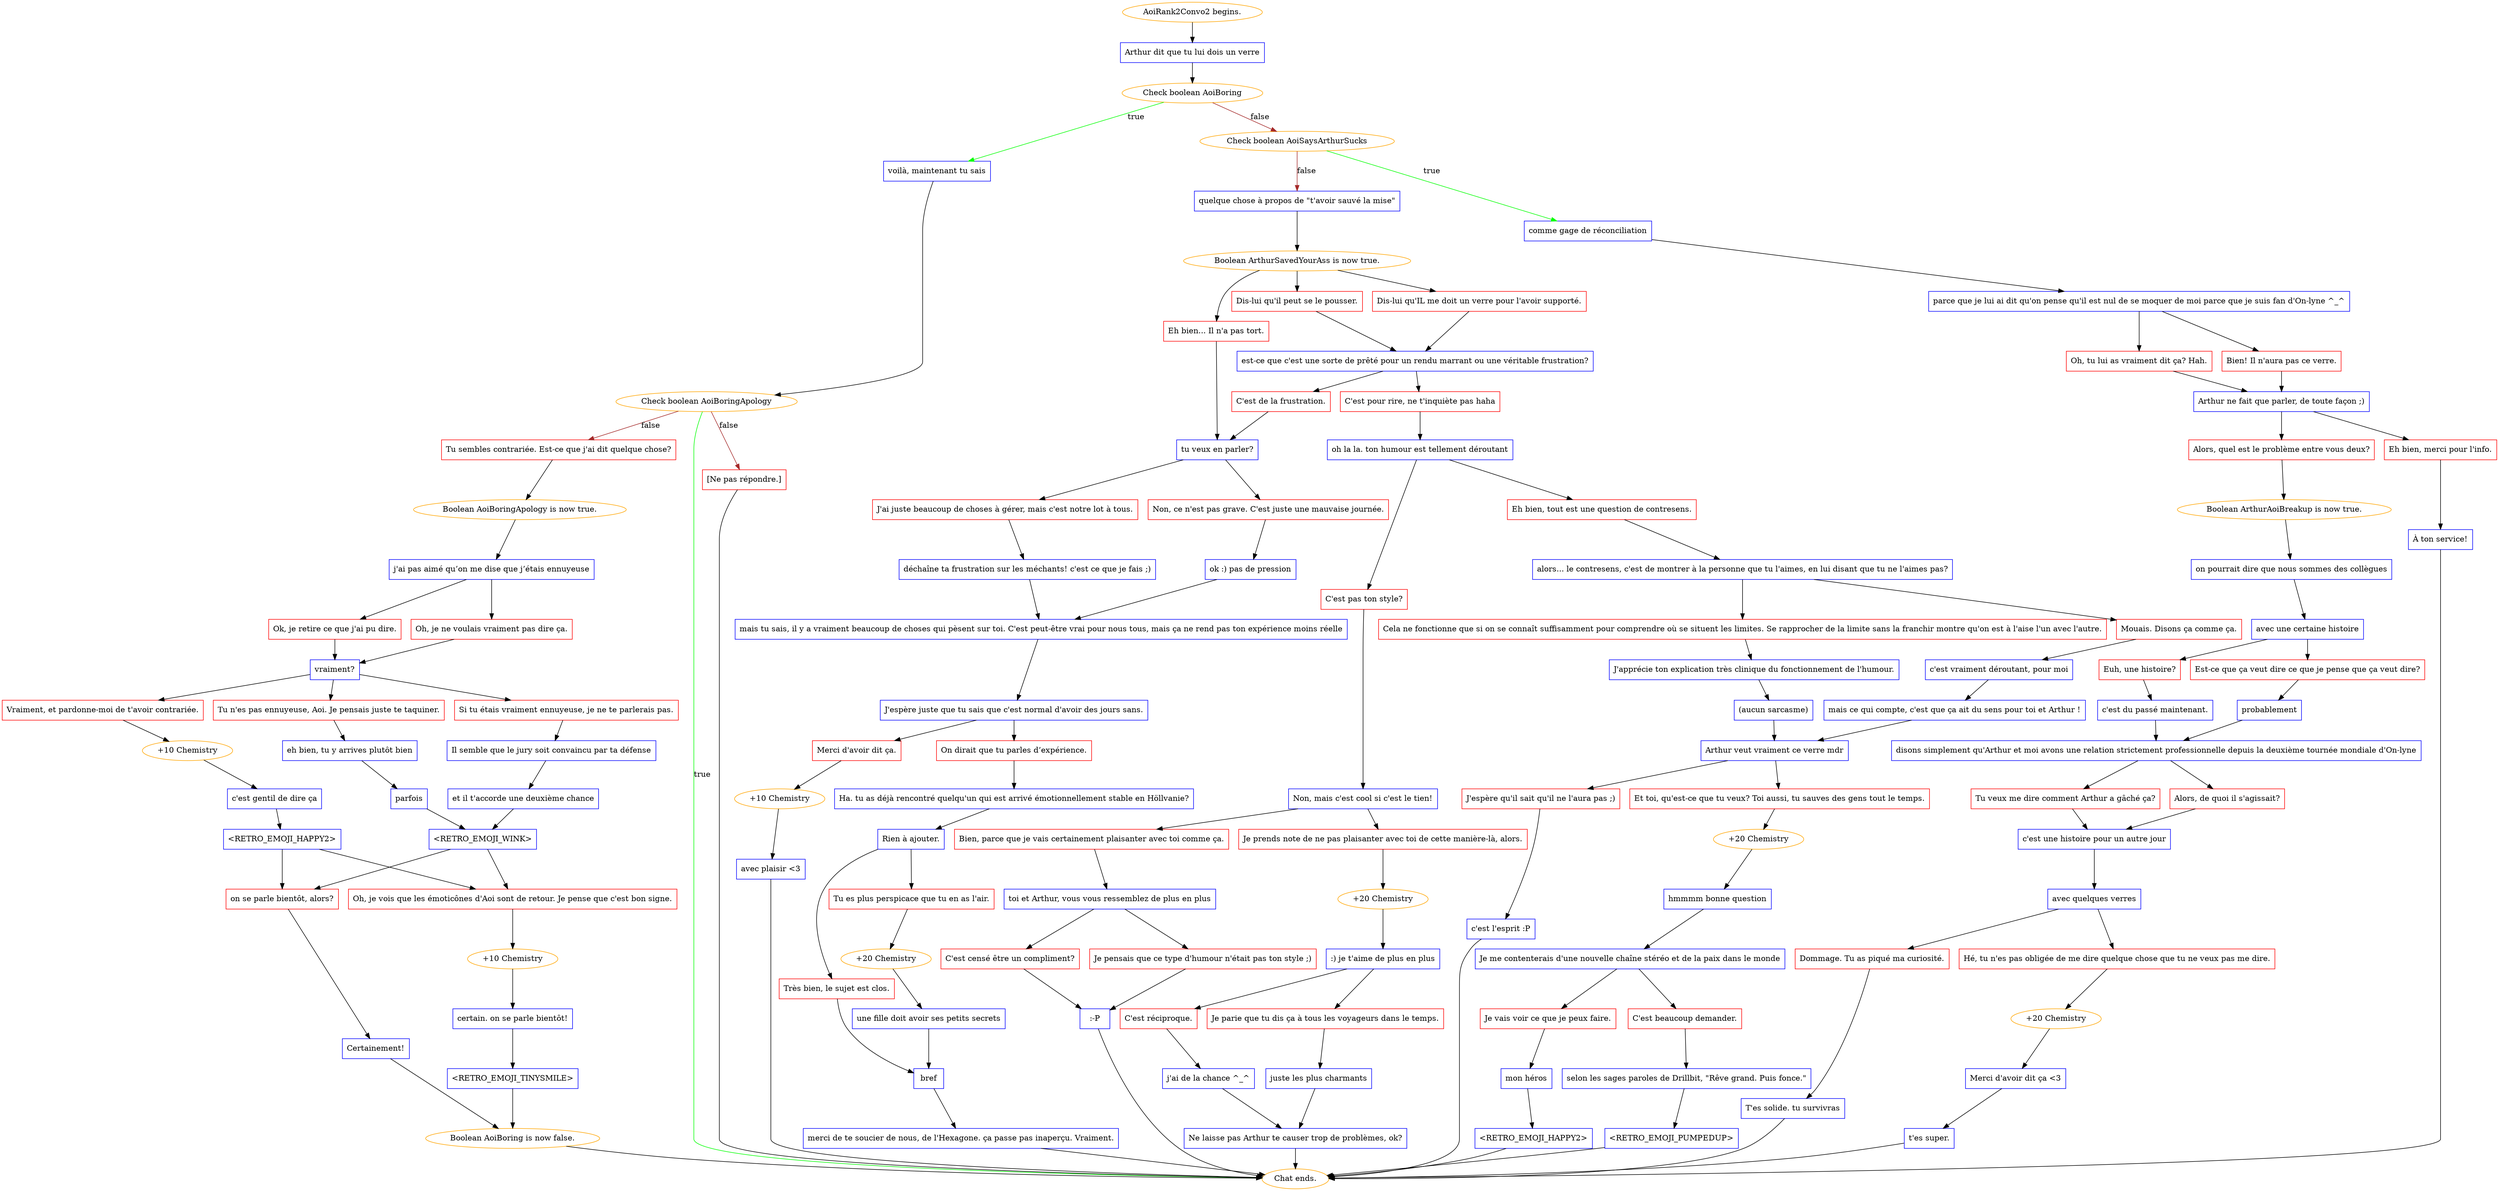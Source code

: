 digraph {
	"AoiRank2Convo2 begins." [color=orange];
		"AoiRank2Convo2 begins." -> j2193579314;
	j2193579314 [label="Arthur dit que tu lui dois un verre",shape=box,color=blue];
		j2193579314 -> j3430342826;
	j3430342826 [label="Check boolean AoiBoring",color=orange];
		j3430342826 -> j2536469373 [label=true,color=green];
		j3430342826 -> j852863502 [label=false,color=brown];
	j2536469373 [label="voilà, maintenant tu sais",shape=box,color=blue];
		j2536469373 -> j2376198656;
	j852863502 [label="Check boolean AoiSaysArthurSucks",color=orange];
		j852863502 -> j1414040949 [label=true,color=green];
		j852863502 -> j425960514 [label=false,color=brown];
	j2376198656 [label="Check boolean AoiBoringApology",color=orange];
		j2376198656 -> "Chat ends." [label=true,color=green];
		j2376198656 -> j2539191690 [label=false,color=brown];
		j2376198656 -> j143549678 [label=false,color=brown];
	j1414040949 [label="comme gage de réconciliation",shape=box,color=blue];
		j1414040949 -> j2557000955;
	j425960514 [label="quelque chose à propos de \"t'avoir sauvé la mise\"",shape=box,color=blue];
		j425960514 -> j3097171279;
	"Chat ends." [color=orange];
	j2539191690 [label="Tu sembles contrariée. Est-ce que j'ai dit quelque chose?",shape=box,color=red];
		j2539191690 -> j4221202364;
	j143549678 [label="[Ne pas répondre.]",shape=box,color=red];
		j143549678 -> "Chat ends.";
	j2557000955 [label="parce que je lui ai dit qu'on pense qu'il est nul de se moquer de moi parce que je suis fan d'On-lyne ^_^",shape=box,color=blue];
		j2557000955 -> j1224786657;
		j2557000955 -> j3441747727;
	j3097171279 [label="Boolean ArthurSavedYourAss is now true.",color=orange];
		j3097171279 -> j1471952578;
		j3097171279 -> j2465705031;
		j3097171279 -> j4197054427;
	j4221202364 [label="Boolean AoiBoringApology is now true.",color=orange];
		j4221202364 -> j4135582540;
	j1224786657 [label="Bien! Il n'aura pas ce verre.",shape=box,color=red];
		j1224786657 -> j3191536683;
	j3441747727 [label="Oh, tu lui as vraiment dit ça? Hah.",shape=box,color=red];
		j3441747727 -> j3191536683;
	j1471952578 [label="Eh bien... Il n'a pas tort.",shape=box,color=red];
		j1471952578 -> j1907446875;
	j2465705031 [label="Dis-lui qu'il peut se le pousser.",shape=box,color=red];
		j2465705031 -> j2839886245;
	j4197054427 [label="Dis-lui qu'IL me doit un verre pour l'avoir supporté.",shape=box,color=red];
		j4197054427 -> j2839886245;
	j4135582540 [label="j'ai pas aimé qu’on me dise que j’étais ennuyeuse",shape=box,color=blue];
		j4135582540 -> j2275172337;
		j4135582540 -> j882260651;
	j3191536683 [label="Arthur ne fait que parler, de toute façon ;)",shape=box,color=blue];
		j3191536683 -> j1177947286;
		j3191536683 -> j1969179111;
	j1907446875 [label="tu veux en parler?",shape=box,color=blue];
		j1907446875 -> j3364854598;
		j1907446875 -> j1285462454;
	j2839886245 [label="est-ce que c'est une sorte de prêté pour un rendu marrant ou une véritable frustration?",shape=box,color=blue];
		j2839886245 -> j2519858413;
		j2839886245 -> j2458072132;
	j2275172337 [label="Oh, je ne voulais vraiment pas dire ça.",shape=box,color=red];
		j2275172337 -> j763814077;
	j882260651 [label="Ok, je retire ce que j'ai pu dire.",shape=box,color=red];
		j882260651 -> j763814077;
	j1177947286 [label="Eh bien, merci pour l'info.",shape=box,color=red];
		j1177947286 -> j2503932248;
	j1969179111 [label="Alors, quel est le problème entre vous deux?",shape=box,color=red];
		j1969179111 -> j404350986;
	j3364854598 [label="Non, ce n'est pas grave. C'est juste une mauvaise journée.",shape=box,color=red];
		j3364854598 -> j4155017599;
	j1285462454 [label="J'ai juste beaucoup de choses à gérer, mais c'est notre lot à tous.",shape=box,color=red];
		j1285462454 -> j2696908883;
	j2519858413 [label="C'est de la frustration.",shape=box,color=red];
		j2519858413 -> j1907446875;
	j2458072132 [label="C'est pour rire, ne t'inquiète pas haha",shape=box,color=red];
		j2458072132 -> j2227831244;
	j763814077 [label="vraiment?",shape=box,color=blue];
		j763814077 -> j3980918303;
		j763814077 -> j3965426224;
		j763814077 -> j4236003981;
	j2503932248 [label="À ton service!",shape=box,color=blue];
		j2503932248 -> "Chat ends.";
	j404350986 [label="Boolean ArthurAoiBreakup is now true.",color=orange];
		j404350986 -> j521928310;
	j4155017599 [label="ok :) pas de pression",shape=box,color=blue];
		j4155017599 -> j181926503;
	j2696908883 [label="déchaîne ta frustration sur les méchants! c'est ce que je fais ;)",shape=box,color=blue];
		j2696908883 -> j181926503;
	j2227831244 [label="oh la la. ton humour est tellement déroutant",shape=box,color=blue];
		j2227831244 -> j620056223;
		j2227831244 -> j1472246831;
	j3980918303 [label="Vraiment, et pardonne-moi de t'avoir contrariée.",shape=box,color=red];
		j3980918303 -> j1278632220;
	j3965426224 [label="Tu n'es pas ennuyeuse, Aoi. Je pensais juste te taquiner.",shape=box,color=red];
		j3965426224 -> j656650515;
	j4236003981 [label="Si tu étais vraiment ennuyeuse, je ne te parlerais pas.",shape=box,color=red];
		j4236003981 -> j1446574878;
	j521928310 [label="on pourrait dire que nous sommes des collègues",shape=box,color=blue];
		j521928310 -> j1748726028;
	j181926503 [label="mais tu sais, il y a vraiment beaucoup de choses qui pèsent sur toi. C'est peut-être vrai pour nous tous, mais ça ne rend pas ton expérience moins réelle",shape=box,color=blue];
		j181926503 -> j2441505435;
	j620056223 [label="C'est pas ton style?",shape=box,color=red];
		j620056223 -> j409739745;
	j1472246831 [label="Eh bien, tout est une question de contresens.",shape=box,color=red];
		j1472246831 -> j4278856356;
	j1278632220 [label="+10 Chemistry",color=orange];
		j1278632220 -> j295417680;
	j656650515 [label="eh bien, tu y arrives plutôt bien",shape=box,color=blue];
		j656650515 -> j1719188325;
	j1446574878 [label="Il semble que le jury soit convaincu par ta défense",shape=box,color=blue];
		j1446574878 -> j3735121815;
	j1748726028 [label="avec une certaine histoire",shape=box,color=blue];
		j1748726028 -> j1900129290;
		j1748726028 -> j2451085793;
	j2441505435 [label="J'espère juste que tu sais que c'est normal d'avoir des jours sans.",shape=box,color=blue];
		j2441505435 -> j829049772;
		j2441505435 -> j1293703212;
	j409739745 [label="Non, mais c'est cool si c'est le tien!",shape=box,color=blue];
		j409739745 -> j2522123996;
		j409739745 -> j3982476635;
	j4278856356 [label="alors... le contresens, c'est de montrer à la personne que tu l'aimes, en lui disant que tu ne l'aimes pas?",shape=box,color=blue];
		j4278856356 -> j4167583731;
		j4278856356 -> j2078884880;
	j295417680 [label="c'est gentil de dire ça",shape=box,color=blue];
		j295417680 -> j1960342251;
	j1719188325 [label="parfois",shape=box,color=blue];
		j1719188325 -> j1566555724;
	j3735121815 [label="et il t'accorde une deuxième chance",shape=box,color=blue];
		j3735121815 -> j1566555724;
	j1900129290 [label="Est-ce que ça veut dire ce que je pense que ça veut dire?",shape=box,color=red];
		j1900129290 -> j277341303;
	j2451085793 [label="Euh, une histoire?",shape=box,color=red];
		j2451085793 -> j64104729;
	j829049772 [label="Merci d'avoir dit ça.",shape=box,color=red];
		j829049772 -> j1361222135;
	j1293703212 [label="On dirait que tu parles d’expérience.",shape=box,color=red];
		j1293703212 -> j3359750845;
	j2522123996 [label="Je prends note de ne pas plaisanter avec toi de cette manière-là, alors.",shape=box,color=red];
		j2522123996 -> j727342084;
	j3982476635 [label="Bien, parce que je vais certainement plaisanter avec toi comme ça.",shape=box,color=red];
		j3982476635 -> j3288997189;
	j4167583731 [label="Cela ne fonctionne que si on se connaît suffisamment pour comprendre où se situent les limites. Se rapprocher de la limite sans la franchir montre qu'on est à l'aise l'un avec l'autre.",shape=box,color=red];
		j4167583731 -> j1143177181;
	j2078884880 [label="Mouais. Disons ça comme ça.",shape=box,color=red];
		j2078884880 -> j4106022685;
	j1960342251 [label="<RETRO_EMOJI_HAPPY2>",shape=box,color=blue];
		j1960342251 -> j4047855237;
		j1960342251 -> j3735187033;
	j1566555724 [label="<RETRO_EMOJI_WINK>",shape=box,color=blue];
		j1566555724 -> j4047855237;
		j1566555724 -> j3735187033;
	j277341303 [label="probablement",shape=box,color=blue];
		j277341303 -> j577700936;
	j64104729 [label="c'est du passé maintenant.",shape=box,color=blue];
		j64104729 -> j577700936;
	j1361222135 [label="+10 Chemistry",color=orange];
		j1361222135 -> j3404333924;
	j3359750845 [label="Ha. tu as déjà rencontré quelqu'un qui est arrivé émotionnellement stable en Höllvanie?",shape=box,color=blue];
		j3359750845 -> j373983301;
	j727342084 [label="+20 Chemistry",color=orange];
		j727342084 -> j230912341;
	j3288997189 [label="toi et Arthur, vous vous ressemblez de plus en plus",shape=box,color=blue];
		j3288997189 -> j1833746332;
		j3288997189 -> j877728610;
	j1143177181 [label="J'apprécie ton explication très clinique du fonctionnement de l'humour.",shape=box,color=blue];
		j1143177181 -> j3095991003;
	j4106022685 [label="c'est vraiment déroutant, pour moi",shape=box,color=blue];
		j4106022685 -> j337141983;
	j4047855237 [label="on se parle bientôt, alors?",shape=box,color=red];
		j4047855237 -> j3862864489;
	j3735187033 [label="Oh, je vois que les émoticônes d'Aoi sont de retour. Je pense que c'est bon signe.",shape=box,color=red];
		j3735187033 -> j2741579190;
	j577700936 [label="disons simplement qu'Arthur et moi avons une relation strictement professionnelle depuis la deuxième tournée mondiale d'On-lyne",shape=box,color=blue];
		j577700936 -> j3318734747;
		j577700936 -> j1289280645;
	j3404333924 [label="avec plaisir <3",shape=box,color=blue];
		j3404333924 -> "Chat ends.";
	j373983301 [label="Rien à ajouter.",shape=box,color=blue];
		j373983301 -> j4147242064;
		j373983301 -> j1519321369;
	j230912341 [label=":) je t'aime de plus en plus",shape=box,color=blue];
		j230912341 -> j1919250845;
		j230912341 -> j4155385729;
	j1833746332 [label="C'est censé être un compliment?",shape=box,color=red];
		j1833746332 -> j2731114890;
	j877728610 [label="Je pensais que ce type d'humour n'était pas ton style ;)",shape=box,color=red];
		j877728610 -> j2731114890;
	j3095991003 [label="(aucun sarcasme)",shape=box,color=blue];
		j3095991003 -> j2567638287;
	j337141983 [label="mais ce qui compte, c'est que ça ait du sens pour toi et Arthur !",shape=box,color=blue];
		j337141983 -> j2567638287;
	j3862864489 [label="Certainement!",shape=box,color=blue];
		j3862864489 -> j2581611291;
	j2741579190 [label="+10 Chemistry",color=orange];
		j2741579190 -> j1281912817;
	j3318734747 [label="Alors, de quoi il s'agissait?",shape=box,color=red];
		j3318734747 -> j3551350704;
	j1289280645 [label="Tu veux me dire comment Arthur a gâché ça?",shape=box,color=red];
		j1289280645 -> j3551350704;
	j4147242064 [label="Tu es plus perspicace que tu en as l'air.",shape=box,color=red];
		j4147242064 -> j3501052370;
	j1519321369 [label="Très bien, le sujet est clos.",shape=box,color=red];
		j1519321369 -> j1840151574;
	j1919250845 [label="C'est réciproque.",shape=box,color=red];
		j1919250845 -> j3448028948;
	j4155385729 [label="Je parie que tu dis ça à tous les voyageurs dans le temps.",shape=box,color=red];
		j4155385729 -> j3084731927;
	j2731114890 [label=":-P",shape=box,color=blue];
		j2731114890 -> "Chat ends.";
	j2567638287 [label="Arthur veut vraiment ce verre mdr",shape=box,color=blue];
		j2567638287 -> j289822579;
		j2567638287 -> j1448903990;
	j2581611291 [label="Boolean AoiBoring is now false.",color=orange];
		j2581611291 -> "Chat ends.";
	j1281912817 [label="certain. on se parle bientôt!",shape=box,color=blue];
		j1281912817 -> j153386734;
	j3551350704 [label="c'est une histoire pour un autre jour",shape=box,color=blue];
		j3551350704 -> j4126528792;
	j3501052370 [label="+20 Chemistry",color=orange];
		j3501052370 -> j3877124315;
	j1840151574 [label="bref",shape=box,color=blue];
		j1840151574 -> j1419625990;
	j3448028948 [label="j'ai de la chance ^_^",shape=box,color=blue];
		j3448028948 -> j2558535330;
	j3084731927 [label="juste les plus charmants",shape=box,color=blue];
		j3084731927 -> j2558535330;
	j289822579 [label="J'espère qu'il sait qu'il ne l'aura pas ;)",shape=box,color=red];
		j289822579 -> j4092272735;
	j1448903990 [label="Et toi, qu'est-ce que tu veux? Toi aussi, tu sauves des gens tout le temps.",shape=box,color=red];
		j1448903990 -> j3291370231;
	j153386734 [label="<RETRO_EMOJI_TINYSMILE>",shape=box,color=blue];
		j153386734 -> j2581611291;
	j4126528792 [label="avec quelques verres",shape=box,color=blue];
		j4126528792 -> j4138988474;
		j4126528792 -> j2991201722;
	j3877124315 [label="une fille doit avoir ses petits secrets",shape=box,color=blue];
		j3877124315 -> j1840151574;
	j1419625990 [label="merci de te soucier de nous, de l'Hexagone. ça passe pas inaperçu. Vraiment.",shape=box,color=blue];
		j1419625990 -> "Chat ends.";
	j2558535330 [label="Ne laisse pas Arthur te causer trop de problèmes, ok?",shape=box,color=blue];
		j2558535330 -> "Chat ends.";
	j4092272735 [label="c'est l'esprit :P",shape=box,color=blue];
		j4092272735 -> "Chat ends.";
	j3291370231 [label="+20 Chemistry",color=orange];
		j3291370231 -> j1032437644;
	j4138988474 [label="Hé, tu n'es pas obligée de me dire quelque chose que tu ne veux pas me dire.",shape=box,color=red];
		j4138988474 -> j3820318251;
	j2991201722 [label="Dommage. Tu as piqué ma curiosité.",shape=box,color=red];
		j2991201722 -> j2414631107;
	j1032437644 [label="hmmmm bonne question",shape=box,color=blue];
		j1032437644 -> j371981640;
	j3820318251 [label="+20 Chemistry",color=orange];
		j3820318251 -> j1562897954;
	j2414631107 [label="T'es solide. tu survivras",shape=box,color=blue];
		j2414631107 -> "Chat ends.";
	j371981640 [label="Je me contenterais d'une nouvelle chaîne stéréo et de la paix dans le monde",shape=box,color=blue];
		j371981640 -> j837243704;
		j371981640 -> j425782787;
	j1562897954 [label="Merci d'avoir dit ça <3",shape=box,color=blue];
		j1562897954 -> j2020514238;
	j837243704 [label="Je vais voir ce que je peux faire.",shape=box,color=red];
		j837243704 -> j968960685;
	j425782787 [label="C'est beaucoup demander.",shape=box,color=red];
		j425782787 -> j2886645117;
	j2020514238 [label="t'es super.",shape=box,color=blue];
		j2020514238 -> "Chat ends.";
	j968960685 [label="mon héros",shape=box,color=blue];
		j968960685 -> j933707800;
	j2886645117 [label="selon les sages paroles de Drillbit, \"Rêve grand. Puis fonce.\"",shape=box,color=blue];
		j2886645117 -> j336425587;
	j933707800 [label="<RETRO_EMOJI_HAPPY2>",shape=box,color=blue];
		j933707800 -> "Chat ends.";
	j336425587 [label="<RETRO_EMOJI_PUMPEDUP>",shape=box,color=blue];
		j336425587 -> "Chat ends.";
}